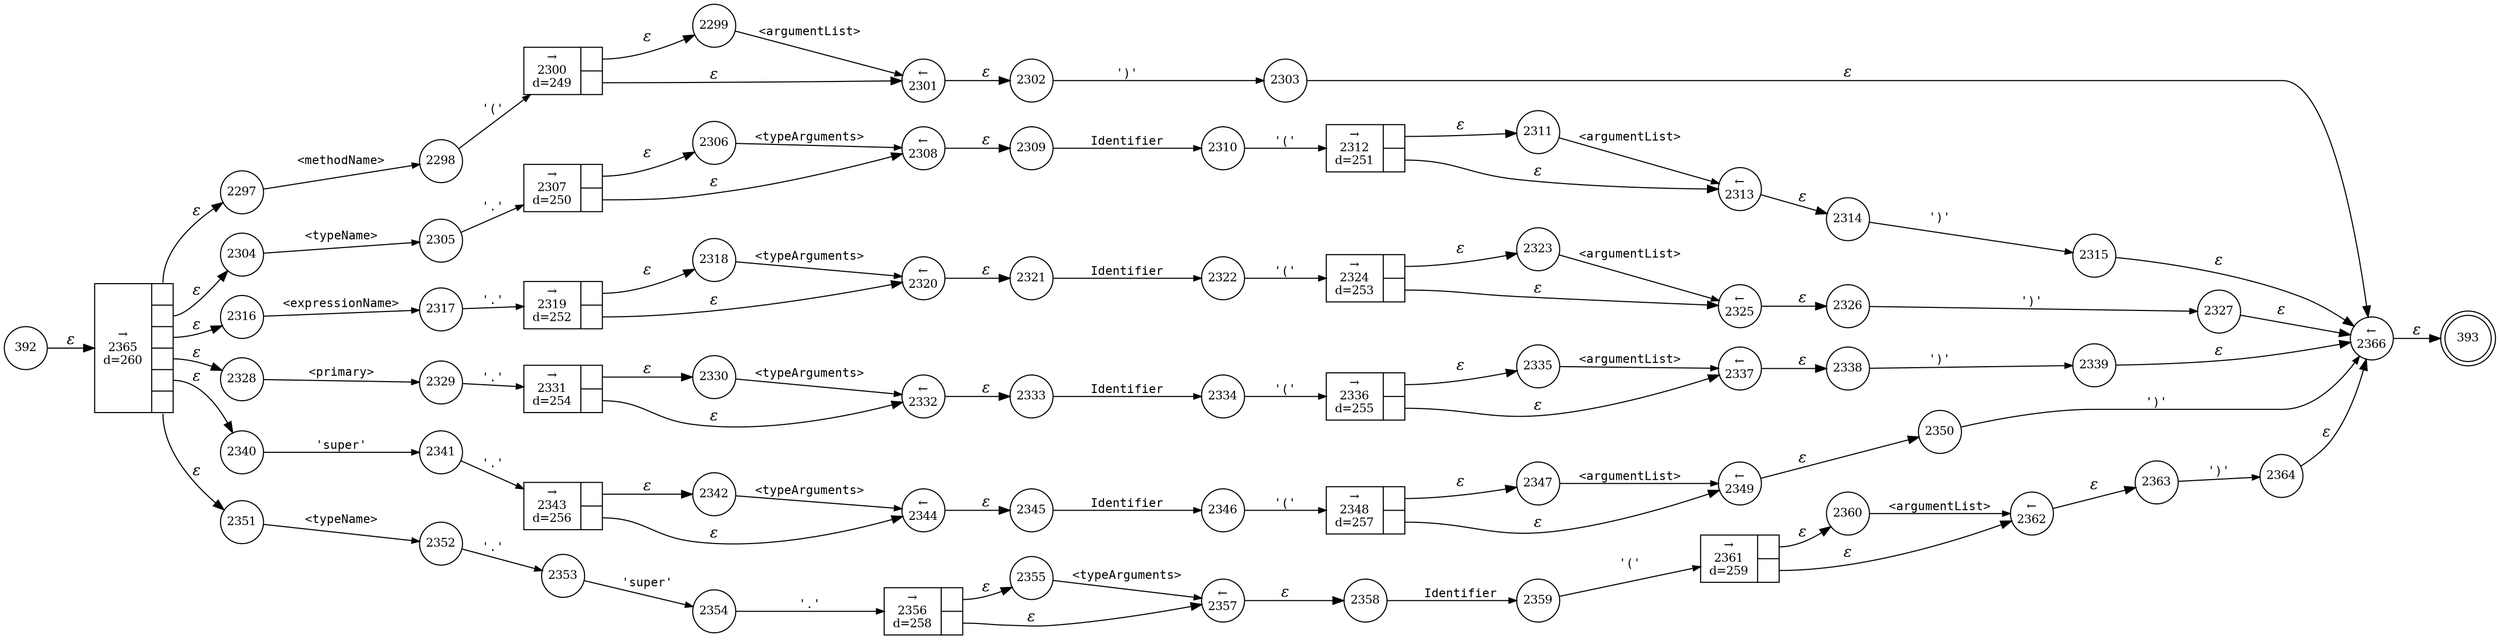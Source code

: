 digraph ATN {
rankdir=LR;
s393[fontsize=11, label="393", shape=doublecircle, fixedsize=true, width=.6];
s2304[fontsize=11,label="2304", shape=circle, fixedsize=true, width=.55, peripheries=1];
s2305[fontsize=11,label="2305", shape=circle, fixedsize=true, width=.55, peripheries=1];
s2306[fontsize=11,label="2306", shape=circle, fixedsize=true, width=.55, peripheries=1];
s2307[fontsize=11,label="{&rarr;\n2307\nd=250|{<p0>|<p1>}}", shape=record, fixedsize=false, peripheries=1];
s2308[fontsize=11,label="&larr;\n2308", shape=circle, fixedsize=true, width=.55, peripheries=1];
s2309[fontsize=11,label="2309", shape=circle, fixedsize=true, width=.55, peripheries=1];
s2310[fontsize=11,label="2310", shape=circle, fixedsize=true, width=.55, peripheries=1];
s2311[fontsize=11,label="2311", shape=circle, fixedsize=true, width=.55, peripheries=1];
s392[fontsize=11,label="392", shape=circle, fixedsize=true, width=.55, peripheries=1];
s2312[fontsize=11,label="{&rarr;\n2312\nd=251|{<p0>|<p1>}}", shape=record, fixedsize=false, peripheries=1];
s2313[fontsize=11,label="&larr;\n2313", shape=circle, fixedsize=true, width=.55, peripheries=1];
s2314[fontsize=11,label="2314", shape=circle, fixedsize=true, width=.55, peripheries=1];
s2315[fontsize=11,label="2315", shape=circle, fixedsize=true, width=.55, peripheries=1];
s2316[fontsize=11,label="2316", shape=circle, fixedsize=true, width=.55, peripheries=1];
s2317[fontsize=11,label="2317", shape=circle, fixedsize=true, width=.55, peripheries=1];
s2318[fontsize=11,label="2318", shape=circle, fixedsize=true, width=.55, peripheries=1];
s2319[fontsize=11,label="{&rarr;\n2319\nd=252|{<p0>|<p1>}}", shape=record, fixedsize=false, peripheries=1];
s2320[fontsize=11,label="&larr;\n2320", shape=circle, fixedsize=true, width=.55, peripheries=1];
s2321[fontsize=11,label="2321", shape=circle, fixedsize=true, width=.55, peripheries=1];
s2322[fontsize=11,label="2322", shape=circle, fixedsize=true, width=.55, peripheries=1];
s2323[fontsize=11,label="2323", shape=circle, fixedsize=true, width=.55, peripheries=1];
s2324[fontsize=11,label="{&rarr;\n2324\nd=253|{<p0>|<p1>}}", shape=record, fixedsize=false, peripheries=1];
s2325[fontsize=11,label="&larr;\n2325", shape=circle, fixedsize=true, width=.55, peripheries=1];
s2326[fontsize=11,label="2326", shape=circle, fixedsize=true, width=.55, peripheries=1];
s2327[fontsize=11,label="2327", shape=circle, fixedsize=true, width=.55, peripheries=1];
s2328[fontsize=11,label="2328", shape=circle, fixedsize=true, width=.55, peripheries=1];
s2329[fontsize=11,label="2329", shape=circle, fixedsize=true, width=.55, peripheries=1];
s2330[fontsize=11,label="2330", shape=circle, fixedsize=true, width=.55, peripheries=1];
s2331[fontsize=11,label="{&rarr;\n2331\nd=254|{<p0>|<p1>}}", shape=record, fixedsize=false, peripheries=1];
s2332[fontsize=11,label="&larr;\n2332", shape=circle, fixedsize=true, width=.55, peripheries=1];
s2333[fontsize=11,label="2333", shape=circle, fixedsize=true, width=.55, peripheries=1];
s2334[fontsize=11,label="2334", shape=circle, fixedsize=true, width=.55, peripheries=1];
s2335[fontsize=11,label="2335", shape=circle, fixedsize=true, width=.55, peripheries=1];
s2336[fontsize=11,label="{&rarr;\n2336\nd=255|{<p0>|<p1>}}", shape=record, fixedsize=false, peripheries=1];
s2337[fontsize=11,label="&larr;\n2337", shape=circle, fixedsize=true, width=.55, peripheries=1];
s2338[fontsize=11,label="2338", shape=circle, fixedsize=true, width=.55, peripheries=1];
s2339[fontsize=11,label="2339", shape=circle, fixedsize=true, width=.55, peripheries=1];
s2340[fontsize=11,label="2340", shape=circle, fixedsize=true, width=.55, peripheries=1];
s2341[fontsize=11,label="2341", shape=circle, fixedsize=true, width=.55, peripheries=1];
s2342[fontsize=11,label="2342", shape=circle, fixedsize=true, width=.55, peripheries=1];
s2343[fontsize=11,label="{&rarr;\n2343\nd=256|{<p0>|<p1>}}", shape=record, fixedsize=false, peripheries=1];
s2344[fontsize=11,label="&larr;\n2344", shape=circle, fixedsize=true, width=.55, peripheries=1];
s2345[fontsize=11,label="2345", shape=circle, fixedsize=true, width=.55, peripheries=1];
s2346[fontsize=11,label="2346", shape=circle, fixedsize=true, width=.55, peripheries=1];
s2347[fontsize=11,label="2347", shape=circle, fixedsize=true, width=.55, peripheries=1];
s2348[fontsize=11,label="{&rarr;\n2348\nd=257|{<p0>|<p1>}}", shape=record, fixedsize=false, peripheries=1];
s2349[fontsize=11,label="&larr;\n2349", shape=circle, fixedsize=true, width=.55, peripheries=1];
s2350[fontsize=11,label="2350", shape=circle, fixedsize=true, width=.55, peripheries=1];
s2351[fontsize=11,label="2351", shape=circle, fixedsize=true, width=.55, peripheries=1];
s2352[fontsize=11,label="2352", shape=circle, fixedsize=true, width=.55, peripheries=1];
s2353[fontsize=11,label="2353", shape=circle, fixedsize=true, width=.55, peripheries=1];
s2354[fontsize=11,label="2354", shape=circle, fixedsize=true, width=.55, peripheries=1];
s2355[fontsize=11,label="2355", shape=circle, fixedsize=true, width=.55, peripheries=1];
s2356[fontsize=11,label="{&rarr;\n2356\nd=258|{<p0>|<p1>}}", shape=record, fixedsize=false, peripheries=1];
s2357[fontsize=11,label="&larr;\n2357", shape=circle, fixedsize=true, width=.55, peripheries=1];
s2358[fontsize=11,label="2358", shape=circle, fixedsize=true, width=.55, peripheries=1];
s2359[fontsize=11,label="2359", shape=circle, fixedsize=true, width=.55, peripheries=1];
s2360[fontsize=11,label="2360", shape=circle, fixedsize=true, width=.55, peripheries=1];
s2361[fontsize=11,label="{&rarr;\n2361\nd=259|{<p0>|<p1>}}", shape=record, fixedsize=false, peripheries=1];
s2362[fontsize=11,label="&larr;\n2362", shape=circle, fixedsize=true, width=.55, peripheries=1];
s2363[fontsize=11,label="2363", shape=circle, fixedsize=true, width=.55, peripheries=1];
s2364[fontsize=11,label="2364", shape=circle, fixedsize=true, width=.55, peripheries=1];
s2365[fontsize=11,label="{&rarr;\n2365\nd=260|{<p0>|<p1>|<p2>|<p3>|<p4>|<p5>}}", shape=record, fixedsize=false, peripheries=1];
s2366[fontsize=11,label="&larr;\n2366", shape=circle, fixedsize=true, width=.55, peripheries=1];
s2297[fontsize=11,label="2297", shape=circle, fixedsize=true, width=.55, peripheries=1];
s2298[fontsize=11,label="2298", shape=circle, fixedsize=true, width=.55, peripheries=1];
s2299[fontsize=11,label="2299", shape=circle, fixedsize=true, width=.55, peripheries=1];
s2300[fontsize=11,label="{&rarr;\n2300\nd=249|{<p0>|<p1>}}", shape=record, fixedsize=false, peripheries=1];
s2301[fontsize=11,label="&larr;\n2301", shape=circle, fixedsize=true, width=.55, peripheries=1];
s2302[fontsize=11,label="2302", shape=circle, fixedsize=true, width=.55, peripheries=1];
s2303[fontsize=11,label="2303", shape=circle, fixedsize=true, width=.55, peripheries=1];
s392 -> s2365 [fontname="Times-Italic", label="&epsilon;"];
s2365:p0 -> s2297 [fontname="Times-Italic", label="&epsilon;"];
s2365:p1 -> s2304 [fontname="Times-Italic", label="&epsilon;"];
s2365:p2 -> s2316 [fontname="Times-Italic", label="&epsilon;"];
s2365:p3 -> s2328 [fontname="Times-Italic", label="&epsilon;"];
s2365:p4 -> s2340 [fontname="Times-Italic", label="&epsilon;"];
s2365:p5 -> s2351 [fontname="Times-Italic", label="&epsilon;"];
s2297 -> s2298 [fontsize=11, fontname="Courier", arrowsize=.7, label = "<methodName>", arrowhead = normal];
s2304 -> s2305 [fontsize=11, fontname="Courier", arrowsize=.7, label = "<typeName>", arrowhead = normal];
s2316 -> s2317 [fontsize=11, fontname="Courier", arrowsize=.7, label = "<expressionName>", arrowhead = normal];
s2328 -> s2329 [fontsize=11, fontname="Courier", arrowsize=.7, label = "<primary>", arrowhead = normal];
s2340 -> s2341 [fontsize=11, fontname="Courier", arrowsize=.7, label = "'super'", arrowhead = normal];
s2351 -> s2352 [fontsize=11, fontname="Courier", arrowsize=.7, label = "<typeName>", arrowhead = normal];
s2298 -> s2300 [fontsize=11, fontname="Courier", arrowsize=.7, label = "'('", arrowhead = normal];
s2305 -> s2307 [fontsize=11, fontname="Courier", arrowsize=.7, label = "'.'", arrowhead = normal];
s2317 -> s2319 [fontsize=11, fontname="Courier", arrowsize=.7, label = "'.'", arrowhead = normal];
s2329 -> s2331 [fontsize=11, fontname="Courier", arrowsize=.7, label = "'.'", arrowhead = normal];
s2341 -> s2343 [fontsize=11, fontname="Courier", arrowsize=.7, label = "'.'", arrowhead = normal];
s2352 -> s2353 [fontsize=11, fontname="Courier", arrowsize=.7, label = "'.'", arrowhead = normal];
s2300:p0 -> s2299 [fontname="Times-Italic", label="&epsilon;"];
s2300:p1 -> s2301 [fontname="Times-Italic", label="&epsilon;"];
s2307:p0 -> s2306 [fontname="Times-Italic", label="&epsilon;"];
s2307:p1 -> s2308 [fontname="Times-Italic", label="&epsilon;"];
s2319:p0 -> s2318 [fontname="Times-Italic", label="&epsilon;"];
s2319:p1 -> s2320 [fontname="Times-Italic", label="&epsilon;"];
s2331:p0 -> s2330 [fontname="Times-Italic", label="&epsilon;"];
s2331:p1 -> s2332 [fontname="Times-Italic", label="&epsilon;"];
s2343:p0 -> s2342 [fontname="Times-Italic", label="&epsilon;"];
s2343:p1 -> s2344 [fontname="Times-Italic", label="&epsilon;"];
s2353 -> s2354 [fontsize=11, fontname="Courier", arrowsize=.7, label = "'super'", arrowhead = normal];
s2299 -> s2301 [fontsize=11, fontname="Courier", arrowsize=.7, label = "<argumentList>", arrowhead = normal];
s2301 -> s2302 [fontname="Times-Italic", label="&epsilon;"];
s2306 -> s2308 [fontsize=11, fontname="Courier", arrowsize=.7, label = "<typeArguments>", arrowhead = normal];
s2308 -> s2309 [fontname="Times-Italic", label="&epsilon;"];
s2318 -> s2320 [fontsize=11, fontname="Courier", arrowsize=.7, label = "<typeArguments>", arrowhead = normal];
s2320 -> s2321 [fontname="Times-Italic", label="&epsilon;"];
s2330 -> s2332 [fontsize=11, fontname="Courier", arrowsize=.7, label = "<typeArguments>", arrowhead = normal];
s2332 -> s2333 [fontname="Times-Italic", label="&epsilon;"];
s2342 -> s2344 [fontsize=11, fontname="Courier", arrowsize=.7, label = "<typeArguments>", arrowhead = normal];
s2344 -> s2345 [fontname="Times-Italic", label="&epsilon;"];
s2354 -> s2356 [fontsize=11, fontname="Courier", arrowsize=.7, label = "'.'", arrowhead = normal];
s2302 -> s2303 [fontsize=11, fontname="Courier", arrowsize=.7, label = "')'", arrowhead = normal];
s2309 -> s2310 [fontsize=11, fontname="Courier", arrowsize=.7, label = "Identifier", arrowhead = normal];
s2321 -> s2322 [fontsize=11, fontname="Courier", arrowsize=.7, label = "Identifier", arrowhead = normal];
s2333 -> s2334 [fontsize=11, fontname="Courier", arrowsize=.7, label = "Identifier", arrowhead = normal];
s2345 -> s2346 [fontsize=11, fontname="Courier", arrowsize=.7, label = "Identifier", arrowhead = normal];
s2356:p0 -> s2355 [fontname="Times-Italic", label="&epsilon;"];
s2356:p1 -> s2357 [fontname="Times-Italic", label="&epsilon;"];
s2303 -> s2366 [fontname="Times-Italic", label="&epsilon;"];
s2310 -> s2312 [fontsize=11, fontname="Courier", arrowsize=.7, label = "'('", arrowhead = normal];
s2322 -> s2324 [fontsize=11, fontname="Courier", arrowsize=.7, label = "'('", arrowhead = normal];
s2334 -> s2336 [fontsize=11, fontname="Courier", arrowsize=.7, label = "'('", arrowhead = normal];
s2346 -> s2348 [fontsize=11, fontname="Courier", arrowsize=.7, label = "'('", arrowhead = normal];
s2355 -> s2357 [fontsize=11, fontname="Courier", arrowsize=.7, label = "<typeArguments>", arrowhead = normal];
s2357 -> s2358 [fontname="Times-Italic", label="&epsilon;"];
s2366 -> s393 [fontname="Times-Italic", label="&epsilon;"];
s2312:p0 -> s2311 [fontname="Times-Italic", label="&epsilon;"];
s2312:p1 -> s2313 [fontname="Times-Italic", label="&epsilon;"];
s2324:p0 -> s2323 [fontname="Times-Italic", label="&epsilon;"];
s2324:p1 -> s2325 [fontname="Times-Italic", label="&epsilon;"];
s2336:p0 -> s2335 [fontname="Times-Italic", label="&epsilon;"];
s2336:p1 -> s2337 [fontname="Times-Italic", label="&epsilon;"];
s2348:p0 -> s2347 [fontname="Times-Italic", label="&epsilon;"];
s2348:p1 -> s2349 [fontname="Times-Italic", label="&epsilon;"];
s2358 -> s2359 [fontsize=11, fontname="Courier", arrowsize=.7, label = "Identifier", arrowhead = normal];
s2311 -> s2313 [fontsize=11, fontname="Courier", arrowsize=.7, label = "<argumentList>", arrowhead = normal];
s2313 -> s2314 [fontname="Times-Italic", label="&epsilon;"];
s2323 -> s2325 [fontsize=11, fontname="Courier", arrowsize=.7, label = "<argumentList>", arrowhead = normal];
s2325 -> s2326 [fontname="Times-Italic", label="&epsilon;"];
s2335 -> s2337 [fontsize=11, fontname="Courier", arrowsize=.7, label = "<argumentList>", arrowhead = normal];
s2337 -> s2338 [fontname="Times-Italic", label="&epsilon;"];
s2347 -> s2349 [fontsize=11, fontname="Courier", arrowsize=.7, label = "<argumentList>", arrowhead = normal];
s2349 -> s2350 [fontname="Times-Italic", label="&epsilon;"];
s2359 -> s2361 [fontsize=11, fontname="Courier", arrowsize=.7, label = "'('", arrowhead = normal];
s2314 -> s2315 [fontsize=11, fontname="Courier", arrowsize=.7, label = "')'", arrowhead = normal];
s2326 -> s2327 [fontsize=11, fontname="Courier", arrowsize=.7, label = "')'", arrowhead = normal];
s2338 -> s2339 [fontsize=11, fontname="Courier", arrowsize=.7, label = "')'", arrowhead = normal];
s2350 -> s2366 [fontsize=11, fontname="Courier", arrowsize=.7, label = "')'", arrowhead = normal];
s2361:p0 -> s2360 [fontname="Times-Italic", label="&epsilon;"];
s2361:p1 -> s2362 [fontname="Times-Italic", label="&epsilon;"];
s2315 -> s2366 [fontname="Times-Italic", label="&epsilon;"];
s2327 -> s2366 [fontname="Times-Italic", label="&epsilon;"];
s2339 -> s2366 [fontname="Times-Italic", label="&epsilon;"];
s2360 -> s2362 [fontsize=11, fontname="Courier", arrowsize=.7, label = "<argumentList>", arrowhead = normal];
s2362 -> s2363 [fontname="Times-Italic", label="&epsilon;"];
s2363 -> s2364 [fontsize=11, fontname="Courier", arrowsize=.7, label = "')'", arrowhead = normal];
s2364 -> s2366 [fontname="Times-Italic", label="&epsilon;"];
}